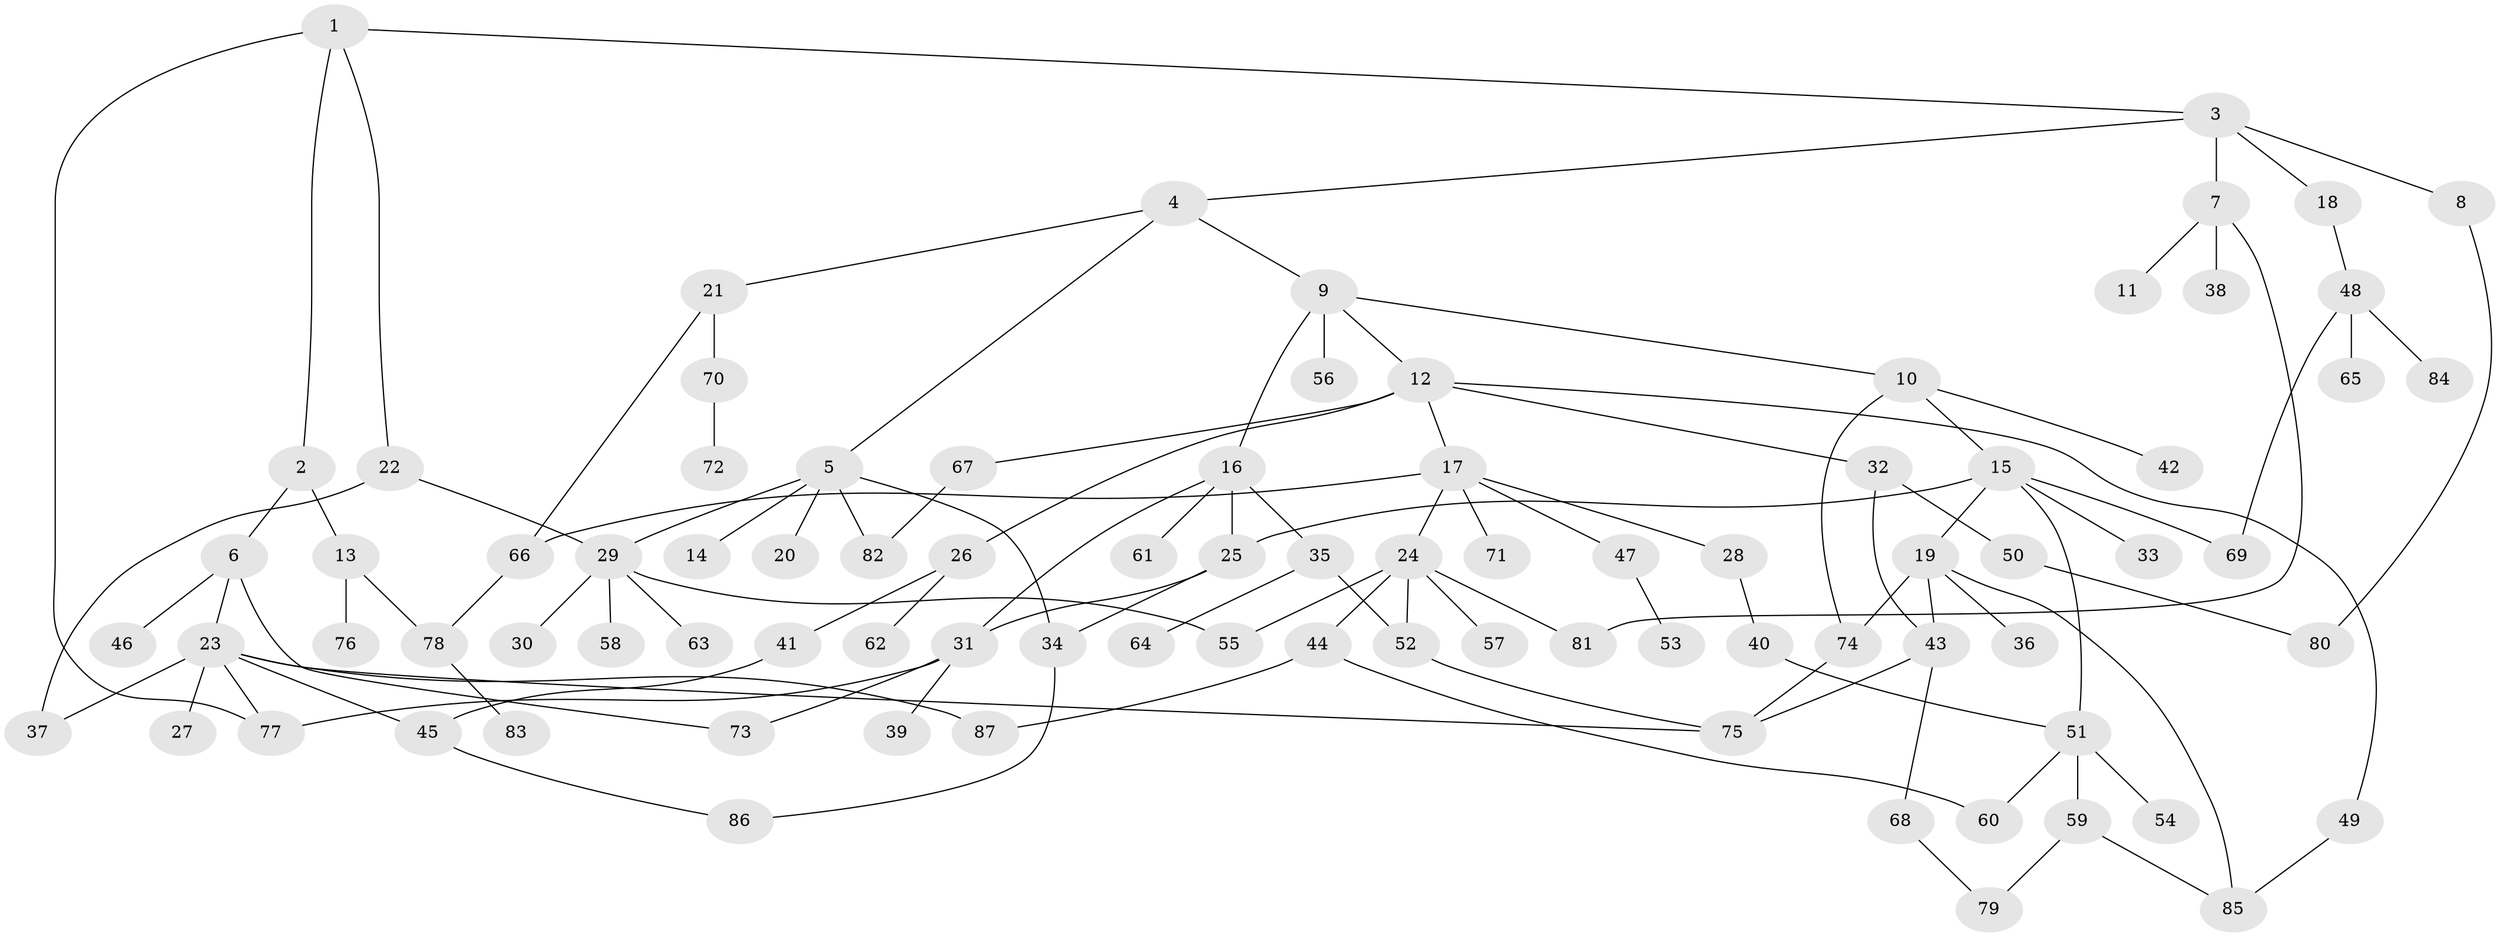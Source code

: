 // Generated by graph-tools (version 1.1) at 2025/49/03/09/25 03:49:22]
// undirected, 87 vertices, 115 edges
graph export_dot {
graph [start="1"]
  node [color=gray90,style=filled];
  1;
  2;
  3;
  4;
  5;
  6;
  7;
  8;
  9;
  10;
  11;
  12;
  13;
  14;
  15;
  16;
  17;
  18;
  19;
  20;
  21;
  22;
  23;
  24;
  25;
  26;
  27;
  28;
  29;
  30;
  31;
  32;
  33;
  34;
  35;
  36;
  37;
  38;
  39;
  40;
  41;
  42;
  43;
  44;
  45;
  46;
  47;
  48;
  49;
  50;
  51;
  52;
  53;
  54;
  55;
  56;
  57;
  58;
  59;
  60;
  61;
  62;
  63;
  64;
  65;
  66;
  67;
  68;
  69;
  70;
  71;
  72;
  73;
  74;
  75;
  76;
  77;
  78;
  79;
  80;
  81;
  82;
  83;
  84;
  85;
  86;
  87;
  1 -- 2;
  1 -- 3;
  1 -- 22;
  1 -- 77;
  2 -- 6;
  2 -- 13;
  3 -- 4;
  3 -- 7;
  3 -- 8;
  3 -- 18;
  4 -- 5;
  4 -- 9;
  4 -- 21;
  5 -- 14;
  5 -- 20;
  5 -- 29;
  5 -- 34;
  5 -- 82;
  6 -- 23;
  6 -- 46;
  6 -- 73;
  7 -- 11;
  7 -- 38;
  7 -- 81;
  8 -- 80;
  9 -- 10;
  9 -- 12;
  9 -- 16;
  9 -- 56;
  10 -- 15;
  10 -- 42;
  10 -- 74;
  12 -- 17;
  12 -- 26;
  12 -- 32;
  12 -- 49;
  12 -- 67;
  13 -- 76;
  13 -- 78;
  15 -- 19;
  15 -- 25;
  15 -- 33;
  15 -- 51;
  15 -- 69;
  16 -- 35;
  16 -- 61;
  16 -- 31;
  16 -- 25;
  17 -- 24;
  17 -- 28;
  17 -- 47;
  17 -- 66;
  17 -- 71;
  18 -- 48;
  19 -- 36;
  19 -- 43;
  19 -- 85;
  19 -- 74;
  21 -- 70;
  21 -- 66;
  22 -- 29;
  22 -- 37;
  23 -- 27;
  23 -- 37;
  23 -- 77;
  23 -- 87;
  23 -- 45;
  23 -- 75;
  24 -- 44;
  24 -- 52;
  24 -- 55;
  24 -- 57;
  24 -- 81;
  25 -- 31;
  25 -- 34;
  26 -- 41;
  26 -- 62;
  28 -- 40;
  29 -- 30;
  29 -- 58;
  29 -- 63;
  29 -- 55;
  31 -- 39;
  31 -- 73;
  31 -- 77;
  32 -- 50;
  32 -- 43;
  34 -- 86;
  35 -- 64;
  35 -- 52;
  40 -- 51;
  41 -- 45;
  43 -- 68;
  43 -- 75;
  44 -- 60;
  44 -- 87;
  45 -- 86;
  47 -- 53;
  48 -- 65;
  48 -- 69;
  48 -- 84;
  49 -- 85;
  50 -- 80;
  51 -- 54;
  51 -- 59;
  51 -- 60;
  52 -- 75;
  59 -- 85;
  59 -- 79;
  66 -- 78;
  67 -- 82;
  68 -- 79;
  70 -- 72;
  74 -- 75;
  78 -- 83;
}
